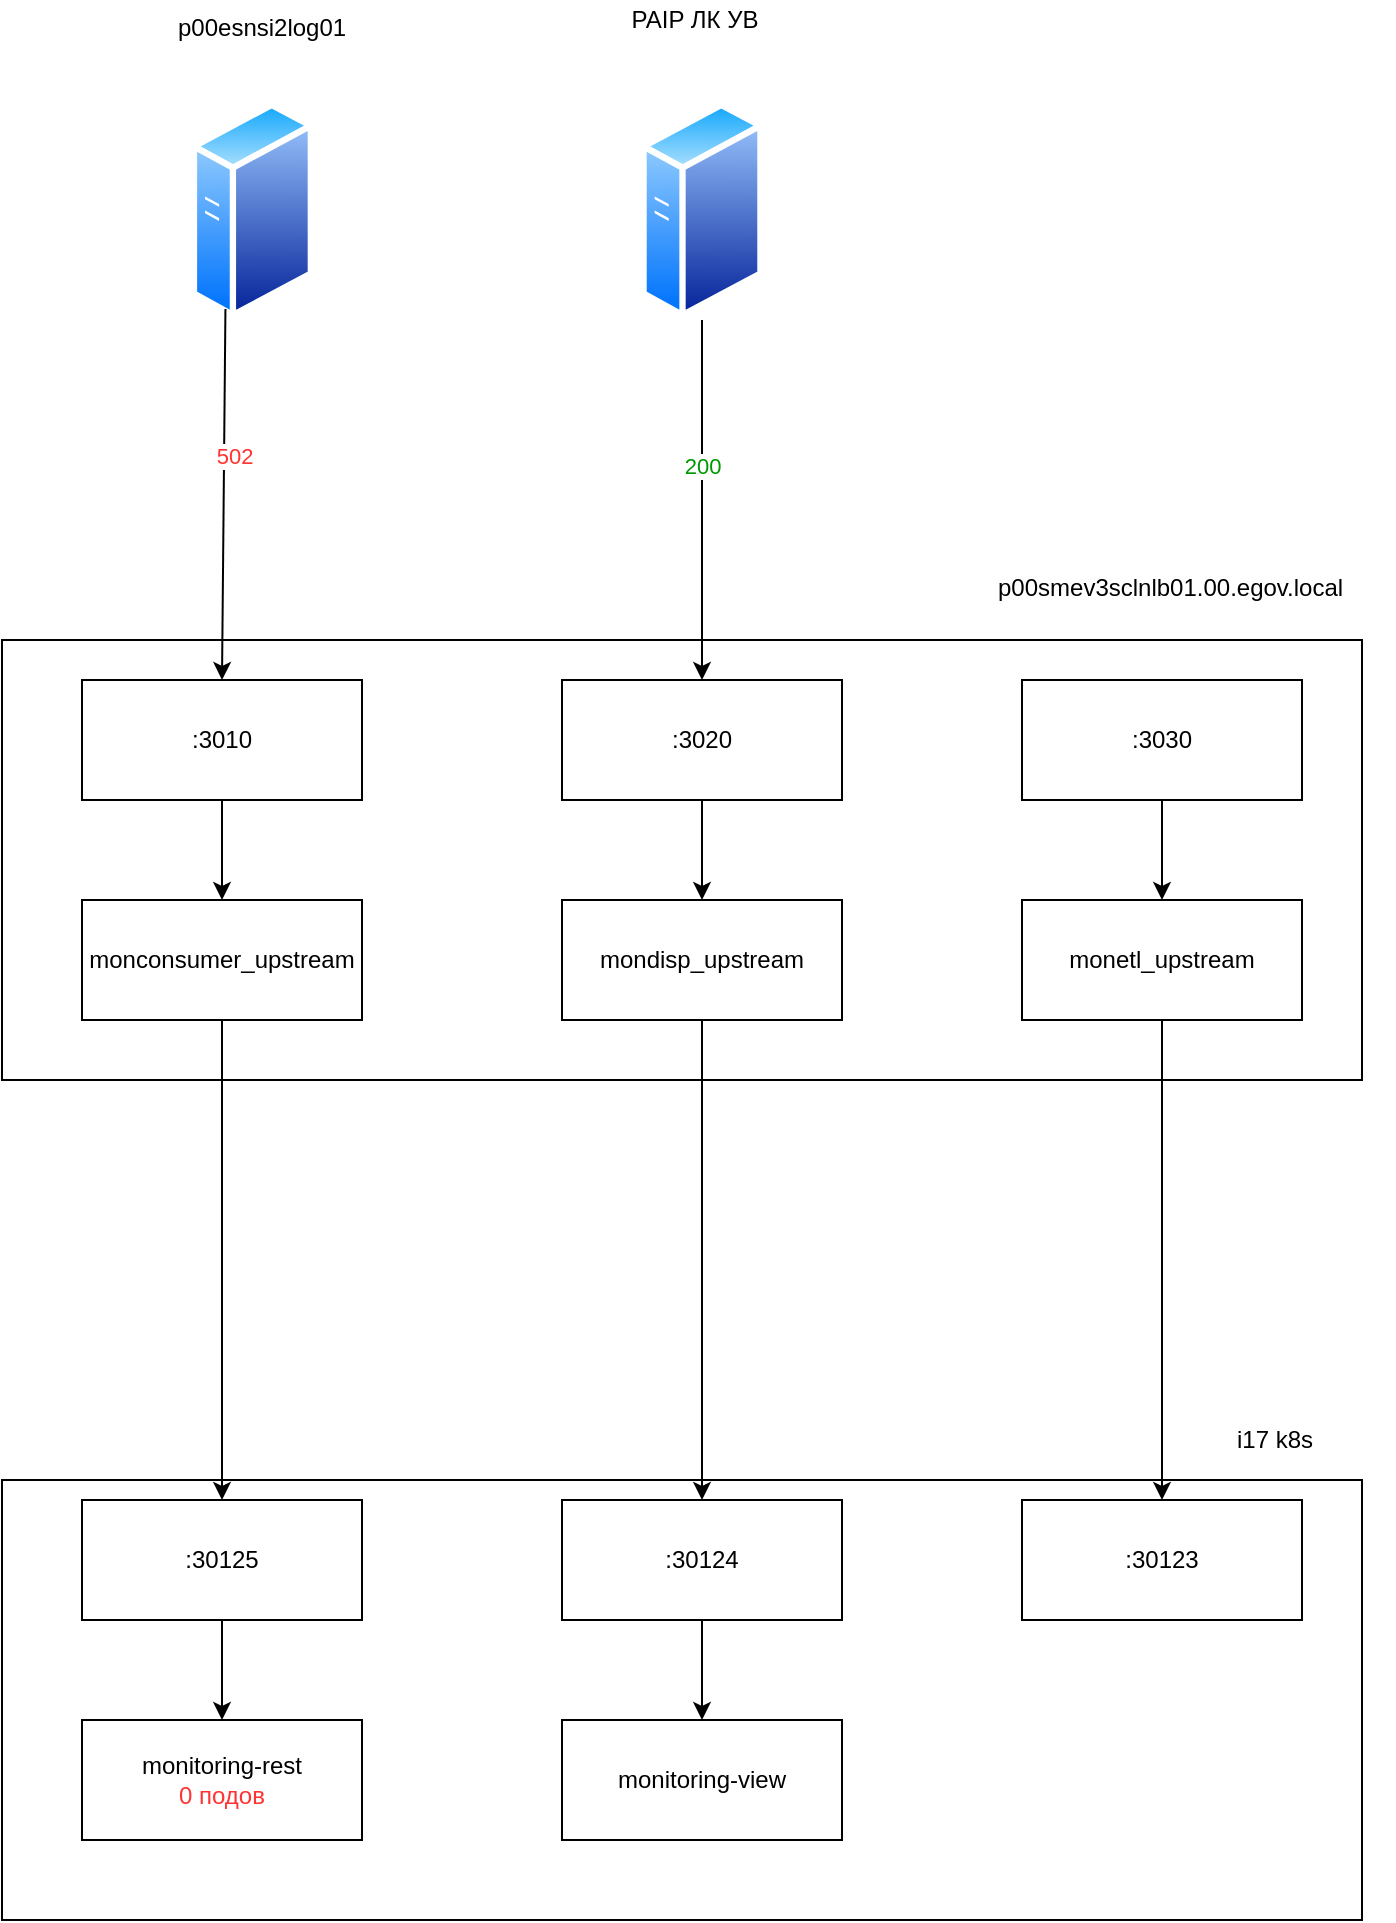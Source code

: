 <mxfile version="15.9.6" type="github">
  <diagram id="RCKqnbh_RHbgNE8QMYtj" name="Page-1">
    <mxGraphModel dx="1408" dy="748" grid="1" gridSize="10" guides="1" tooltips="1" connect="1" arrows="1" fold="1" page="1" pageScale="1" pageWidth="827" pageHeight="1169" math="0" shadow="0">
      <root>
        <mxCell id="0" />
        <mxCell id="1" parent="0" />
        <mxCell id="hzMNRY1q1cPNWg9w0ZGH-1" value="" style="rounded=0;whiteSpace=wrap;html=1;" vertex="1" parent="1">
          <mxGeometry x="74" y="440" width="680" height="220" as="geometry" />
        </mxCell>
        <mxCell id="hzMNRY1q1cPNWg9w0ZGH-2" value="" style="rounded=0;whiteSpace=wrap;html=1;" vertex="1" parent="1">
          <mxGeometry x="74" y="860" width="680" height="220" as="geometry" />
        </mxCell>
        <mxCell id="hzMNRY1q1cPNWg9w0ZGH-6" value=":3010" style="rounded=0;whiteSpace=wrap;html=1;" vertex="1" parent="1">
          <mxGeometry x="114" y="460" width="140" height="60" as="geometry" />
        </mxCell>
        <mxCell id="hzMNRY1q1cPNWg9w0ZGH-7" value="monconsumer_upstream" style="rounded=0;whiteSpace=wrap;html=1;" vertex="1" parent="1">
          <mxGeometry x="114" y="570" width="140" height="60" as="geometry" />
        </mxCell>
        <mxCell id="hzMNRY1q1cPNWg9w0ZGH-9" value=":30125" style="rounded=0;whiteSpace=wrap;html=1;" vertex="1" parent="1">
          <mxGeometry x="114" y="870" width="140" height="60" as="geometry" />
        </mxCell>
        <mxCell id="hzMNRY1q1cPNWg9w0ZGH-10" value="monitoring-rest&lt;br&gt;&lt;font color=&quot;#ff3333&quot;&gt;0 подов&lt;/font&gt;" style="rounded=0;whiteSpace=wrap;html=1;" vertex="1" parent="1">
          <mxGeometry x="114" y="980" width="140" height="60" as="geometry" />
        </mxCell>
        <mxCell id="hzMNRY1q1cPNWg9w0ZGH-11" value="" style="endArrow=classic;html=1;rounded=0;exitX=0.5;exitY=1;exitDx=0;exitDy=0;entryX=0.5;entryY=0;entryDx=0;entryDy=0;" edge="1" parent="1" source="hzMNRY1q1cPNWg9w0ZGH-6" target="hzMNRY1q1cPNWg9w0ZGH-7">
          <mxGeometry width="50" height="50" relative="1" as="geometry">
            <mxPoint x="364" y="780" as="sourcePoint" />
            <mxPoint x="414" y="730" as="targetPoint" />
          </mxGeometry>
        </mxCell>
        <mxCell id="hzMNRY1q1cPNWg9w0ZGH-12" value="" style="endArrow=classic;html=1;rounded=0;exitX=0.5;exitY=1;exitDx=0;exitDy=0;entryX=0.5;entryY=0;entryDx=0;entryDy=0;" edge="1" parent="1" source="hzMNRY1q1cPNWg9w0ZGH-7" target="hzMNRY1q1cPNWg9w0ZGH-9">
          <mxGeometry width="50" height="50" relative="1" as="geometry">
            <mxPoint x="364" y="780" as="sourcePoint" />
            <mxPoint x="414" y="730" as="targetPoint" />
          </mxGeometry>
        </mxCell>
        <mxCell id="hzMNRY1q1cPNWg9w0ZGH-13" value="" style="endArrow=classic;html=1;rounded=0;exitX=0.5;exitY=1;exitDx=0;exitDy=0;" edge="1" parent="1" source="hzMNRY1q1cPNWg9w0ZGH-9" target="hzMNRY1q1cPNWg9w0ZGH-10">
          <mxGeometry width="50" height="50" relative="1" as="geometry">
            <mxPoint x="364" y="780" as="sourcePoint" />
            <mxPoint x="414" y="730" as="targetPoint" />
          </mxGeometry>
        </mxCell>
        <mxCell id="hzMNRY1q1cPNWg9w0ZGH-20" value=":3020" style="rounded=0;whiteSpace=wrap;html=1;" vertex="1" parent="1">
          <mxGeometry x="354" y="460" width="140" height="60" as="geometry" />
        </mxCell>
        <mxCell id="hzMNRY1q1cPNWg9w0ZGH-21" value="mondisp_upstream" style="rounded=0;whiteSpace=wrap;html=1;" vertex="1" parent="1">
          <mxGeometry x="354" y="570" width="140" height="60" as="geometry" />
        </mxCell>
        <mxCell id="hzMNRY1q1cPNWg9w0ZGH-22" value=":30124" style="rounded=0;whiteSpace=wrap;html=1;" vertex="1" parent="1">
          <mxGeometry x="354" y="870" width="140" height="60" as="geometry" />
        </mxCell>
        <mxCell id="hzMNRY1q1cPNWg9w0ZGH-23" value="monitoring-view" style="rounded=0;whiteSpace=wrap;html=1;" vertex="1" parent="1">
          <mxGeometry x="354" y="980" width="140" height="60" as="geometry" />
        </mxCell>
        <mxCell id="hzMNRY1q1cPNWg9w0ZGH-24" value="" style="endArrow=classic;html=1;rounded=0;exitX=0.5;exitY=1;exitDx=0;exitDy=0;entryX=0.5;entryY=0;entryDx=0;entryDy=0;" edge="1" parent="1" source="hzMNRY1q1cPNWg9w0ZGH-20" target="hzMNRY1q1cPNWg9w0ZGH-21">
          <mxGeometry width="50" height="50" relative="1" as="geometry">
            <mxPoint x="604" y="780" as="sourcePoint" />
            <mxPoint x="654" y="730" as="targetPoint" />
          </mxGeometry>
        </mxCell>
        <mxCell id="hzMNRY1q1cPNWg9w0ZGH-25" value="" style="endArrow=classic;html=1;rounded=0;exitX=0.5;exitY=1;exitDx=0;exitDy=0;entryX=0.5;entryY=0;entryDx=0;entryDy=0;" edge="1" parent="1" source="hzMNRY1q1cPNWg9w0ZGH-21" target="hzMNRY1q1cPNWg9w0ZGH-22">
          <mxGeometry width="50" height="50" relative="1" as="geometry">
            <mxPoint x="604" y="780" as="sourcePoint" />
            <mxPoint x="654" y="730" as="targetPoint" />
          </mxGeometry>
        </mxCell>
        <mxCell id="hzMNRY1q1cPNWg9w0ZGH-26" value="" style="endArrow=classic;html=1;rounded=0;exitX=0.5;exitY=1;exitDx=0;exitDy=0;" edge="1" parent="1" source="hzMNRY1q1cPNWg9w0ZGH-22" target="hzMNRY1q1cPNWg9w0ZGH-23">
          <mxGeometry width="50" height="50" relative="1" as="geometry">
            <mxPoint x="604" y="780" as="sourcePoint" />
            <mxPoint x="654" y="730" as="targetPoint" />
          </mxGeometry>
        </mxCell>
        <mxCell id="hzMNRY1q1cPNWg9w0ZGH-27" value=":3030" style="rounded=0;whiteSpace=wrap;html=1;" vertex="1" parent="1">
          <mxGeometry x="584" y="460" width="140" height="60" as="geometry" />
        </mxCell>
        <mxCell id="hzMNRY1q1cPNWg9w0ZGH-28" value="monetl_upstream" style="rounded=0;whiteSpace=wrap;html=1;" vertex="1" parent="1">
          <mxGeometry x="584" y="570" width="140" height="60" as="geometry" />
        </mxCell>
        <mxCell id="hzMNRY1q1cPNWg9w0ZGH-29" value=":30123" style="rounded=0;whiteSpace=wrap;html=1;" vertex="1" parent="1">
          <mxGeometry x="584" y="870" width="140" height="60" as="geometry" />
        </mxCell>
        <mxCell id="hzMNRY1q1cPNWg9w0ZGH-31" value="" style="endArrow=classic;html=1;rounded=0;exitX=0.5;exitY=1;exitDx=0;exitDy=0;entryX=0.5;entryY=0;entryDx=0;entryDy=0;" edge="1" parent="1" source="hzMNRY1q1cPNWg9w0ZGH-27" target="hzMNRY1q1cPNWg9w0ZGH-28">
          <mxGeometry width="50" height="50" relative="1" as="geometry">
            <mxPoint x="834" y="780" as="sourcePoint" />
            <mxPoint x="884" y="730" as="targetPoint" />
          </mxGeometry>
        </mxCell>
        <mxCell id="hzMNRY1q1cPNWg9w0ZGH-32" value="" style="endArrow=classic;html=1;rounded=0;exitX=0.5;exitY=1;exitDx=0;exitDy=0;entryX=0.5;entryY=0;entryDx=0;entryDy=0;" edge="1" parent="1" source="hzMNRY1q1cPNWg9w0ZGH-28" target="hzMNRY1q1cPNWg9w0ZGH-29">
          <mxGeometry width="50" height="50" relative="1" as="geometry">
            <mxPoint x="834" y="780" as="sourcePoint" />
            <mxPoint x="884" y="730" as="targetPoint" />
          </mxGeometry>
        </mxCell>
        <UserObject label="p00smev3sclnlb01.00.egov.local" link="p00smev3sclnlb01.00.egov.local" id="hzMNRY1q1cPNWg9w0ZGH-34">
          <mxCell style="text;whiteSpace=wrap;html=1;" vertex="1" parent="1">
            <mxGeometry x="570" y="400" width="200" height="30" as="geometry" />
          </mxCell>
        </UserObject>
        <mxCell id="hzMNRY1q1cPNWg9w0ZGH-35" value="p00esnsi2log01" style="text;whiteSpace=wrap;html=1;" vertex="1" parent="1">
          <mxGeometry x="160" y="120" width="110" height="30" as="geometry" />
        </mxCell>
        <mxCell id="hzMNRY1q1cPNWg9w0ZGH-37" value="" style="aspect=fixed;perimeter=ellipsePerimeter;html=1;align=center;shadow=0;dashed=0;spacingTop=3;image;image=img/lib/active_directory/generic_server.svg;" vertex="1" parent="1">
          <mxGeometry x="168.4" y="170" width="61.6" height="110" as="geometry" />
        </mxCell>
        <mxCell id="hzMNRY1q1cPNWg9w0ZGH-38" value="" style="endArrow=classic;html=1;rounded=0;exitX=0.25;exitY=1;exitDx=0;exitDy=0;entryX=0.5;entryY=0;entryDx=0;entryDy=0;" edge="1" parent="1" source="hzMNRY1q1cPNWg9w0ZGH-37" target="hzMNRY1q1cPNWg9w0ZGH-6">
          <mxGeometry width="50" height="50" relative="1" as="geometry">
            <mxPoint x="390" y="420" as="sourcePoint" />
            <mxPoint x="440" y="370" as="targetPoint" />
          </mxGeometry>
        </mxCell>
        <mxCell id="hzMNRY1q1cPNWg9w0ZGH-39" value="502" style="edgeLabel;html=1;align=center;verticalAlign=middle;resizable=0;points=[];fontColor=#FF3333;" vertex="1" connectable="0" parent="hzMNRY1q1cPNWg9w0ZGH-38">
          <mxGeometry x="-0.208" y="5" relative="1" as="geometry">
            <mxPoint as="offset" />
          </mxGeometry>
        </mxCell>
        <mxCell id="hzMNRY1q1cPNWg9w0ZGH-41" value="" style="aspect=fixed;perimeter=ellipsePerimeter;html=1;align=center;shadow=0;dashed=0;spacingTop=3;image;image=img/lib/active_directory/generic_server.svg;" vertex="1" parent="1">
          <mxGeometry x="393.2" y="170" width="61.6" height="110" as="geometry" />
        </mxCell>
        <mxCell id="hzMNRY1q1cPNWg9w0ZGH-42" value="" style="endArrow=classic;html=1;rounded=0;fontColor=#FF3333;exitX=0.5;exitY=1;exitDx=0;exitDy=0;" edge="1" parent="1" source="hzMNRY1q1cPNWg9w0ZGH-41" target="hzMNRY1q1cPNWg9w0ZGH-20">
          <mxGeometry width="50" height="50" relative="1" as="geometry">
            <mxPoint x="390" y="410" as="sourcePoint" />
            <mxPoint x="440" y="360" as="targetPoint" />
          </mxGeometry>
        </mxCell>
        <mxCell id="hzMNRY1q1cPNWg9w0ZGH-43" value="&lt;font color=&quot;#009900&quot;&gt;200&lt;/font&gt;" style="edgeLabel;html=1;align=center;verticalAlign=middle;resizable=0;points=[];fontColor=#FF3333;" vertex="1" connectable="0" parent="hzMNRY1q1cPNWg9w0ZGH-42">
          <mxGeometry x="-0.189" relative="1" as="geometry">
            <mxPoint as="offset" />
          </mxGeometry>
        </mxCell>
        <mxCell id="hzMNRY1q1cPNWg9w0ZGH-44" value="&lt;font color=&quot;#000000&quot;&gt;PAIP ЛК УВ&lt;/font&gt;" style="text;html=1;align=center;verticalAlign=middle;resizable=0;points=[];autosize=1;strokeColor=none;fillColor=none;fontColor=#009900;" vertex="1" parent="1">
          <mxGeometry x="380" y="120" width="80" height="20" as="geometry" />
        </mxCell>
        <mxCell id="hzMNRY1q1cPNWg9w0ZGH-45" value="i17 k8s" style="text;html=1;align=center;verticalAlign=middle;resizable=0;points=[];autosize=1;strokeColor=none;fillColor=none;fontColor=#000000;" vertex="1" parent="1">
          <mxGeometry x="685" y="830" width="50" height="20" as="geometry" />
        </mxCell>
      </root>
    </mxGraphModel>
  </diagram>
</mxfile>
